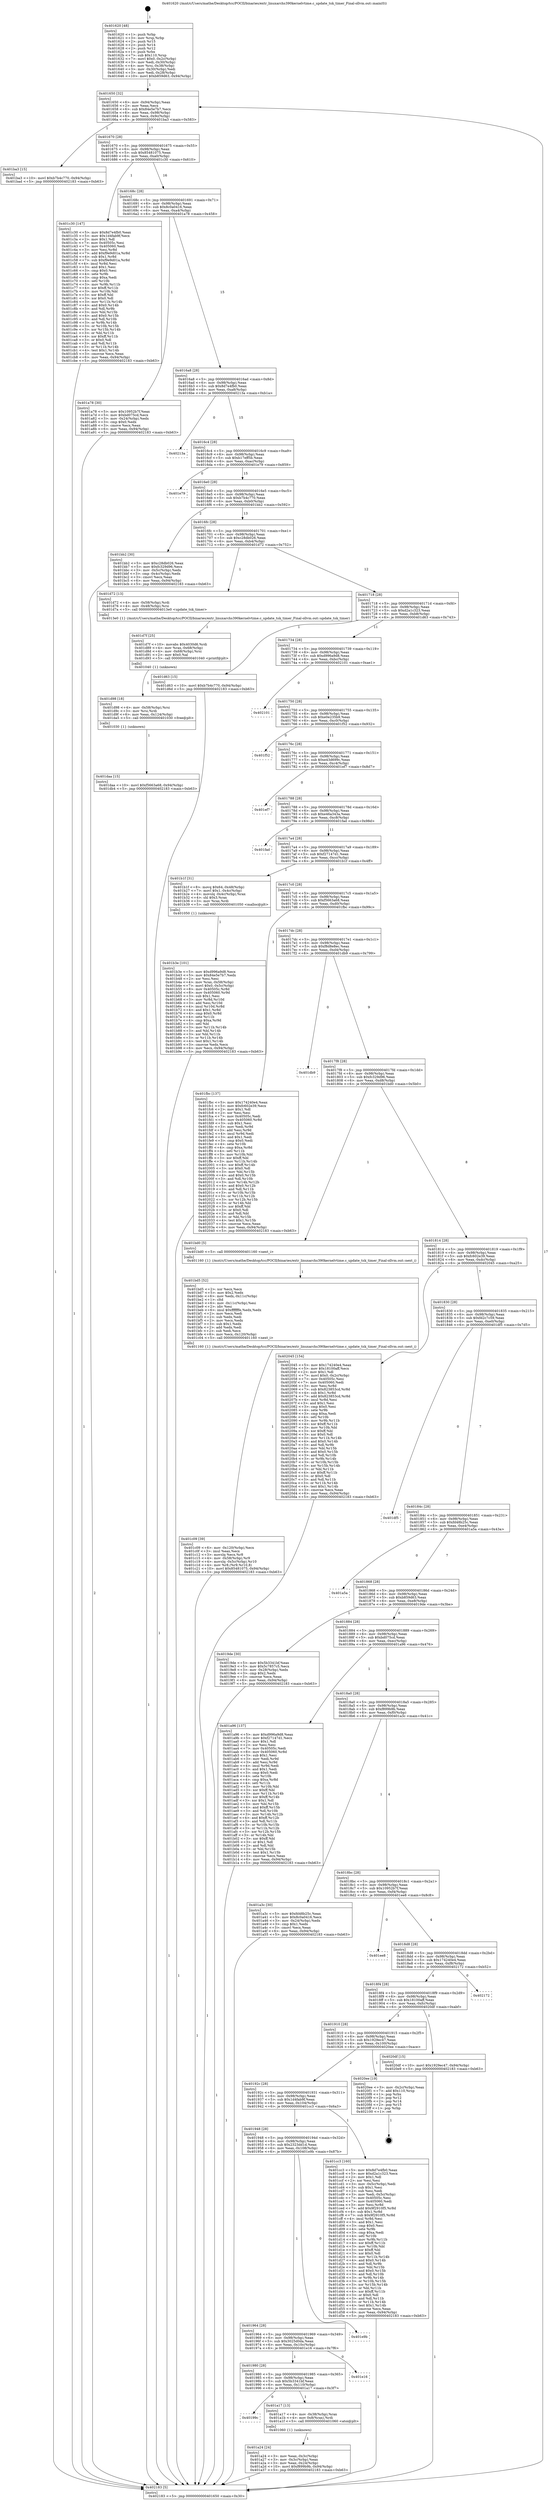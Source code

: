 digraph "0x401620" {
  label = "0x401620 (/mnt/c/Users/mathe/Desktop/tcc/POCII/binaries/extr_linuxarchs390kernelvtime.c_update_tsk_timer_Final-ollvm.out::main(0))"
  labelloc = "t"
  node[shape=record]

  Entry [label="",width=0.3,height=0.3,shape=circle,fillcolor=black,style=filled]
  "0x401650" [label="{
     0x401650 [32]\l
     | [instrs]\l
     &nbsp;&nbsp;0x401650 \<+6\>: mov -0x94(%rbp),%eax\l
     &nbsp;&nbsp;0x401656 \<+2\>: mov %eax,%ecx\l
     &nbsp;&nbsp;0x401658 \<+6\>: sub $0x84e5e7b7,%ecx\l
     &nbsp;&nbsp;0x40165e \<+6\>: mov %eax,-0x98(%rbp)\l
     &nbsp;&nbsp;0x401664 \<+6\>: mov %ecx,-0x9c(%rbp)\l
     &nbsp;&nbsp;0x40166a \<+6\>: je 0000000000401ba3 \<main+0x583\>\l
  }"]
  "0x401ba3" [label="{
     0x401ba3 [15]\l
     | [instrs]\l
     &nbsp;&nbsp;0x401ba3 \<+10\>: movl $0xb7b4c770,-0x94(%rbp)\l
     &nbsp;&nbsp;0x401bad \<+5\>: jmp 0000000000402183 \<main+0xb63\>\l
  }"]
  "0x401670" [label="{
     0x401670 [28]\l
     | [instrs]\l
     &nbsp;&nbsp;0x401670 \<+5\>: jmp 0000000000401675 \<main+0x55\>\l
     &nbsp;&nbsp;0x401675 \<+6\>: mov -0x98(%rbp),%eax\l
     &nbsp;&nbsp;0x40167b \<+5\>: sub $0x85481075,%eax\l
     &nbsp;&nbsp;0x401680 \<+6\>: mov %eax,-0xa0(%rbp)\l
     &nbsp;&nbsp;0x401686 \<+6\>: je 0000000000401c30 \<main+0x610\>\l
  }"]
  Exit [label="",width=0.3,height=0.3,shape=circle,fillcolor=black,style=filled,peripheries=2]
  "0x401c30" [label="{
     0x401c30 [147]\l
     | [instrs]\l
     &nbsp;&nbsp;0x401c30 \<+5\>: mov $0x8d7e4fb0,%eax\l
     &nbsp;&nbsp;0x401c35 \<+5\>: mov $0x1d4fab9f,%ecx\l
     &nbsp;&nbsp;0x401c3a \<+2\>: mov $0x1,%dl\l
     &nbsp;&nbsp;0x401c3c \<+7\>: mov 0x40505c,%esi\l
     &nbsp;&nbsp;0x401c43 \<+7\>: mov 0x405060,%edi\l
     &nbsp;&nbsp;0x401c4a \<+3\>: mov %esi,%r8d\l
     &nbsp;&nbsp;0x401c4d \<+7\>: add $0xf9e9d01a,%r8d\l
     &nbsp;&nbsp;0x401c54 \<+4\>: sub $0x1,%r8d\l
     &nbsp;&nbsp;0x401c58 \<+7\>: sub $0xf9e9d01a,%r8d\l
     &nbsp;&nbsp;0x401c5f \<+4\>: imul %r8d,%esi\l
     &nbsp;&nbsp;0x401c63 \<+3\>: and $0x1,%esi\l
     &nbsp;&nbsp;0x401c66 \<+3\>: cmp $0x0,%esi\l
     &nbsp;&nbsp;0x401c69 \<+4\>: sete %r9b\l
     &nbsp;&nbsp;0x401c6d \<+3\>: cmp $0xa,%edi\l
     &nbsp;&nbsp;0x401c70 \<+4\>: setl %r10b\l
     &nbsp;&nbsp;0x401c74 \<+3\>: mov %r9b,%r11b\l
     &nbsp;&nbsp;0x401c77 \<+4\>: xor $0xff,%r11b\l
     &nbsp;&nbsp;0x401c7b \<+3\>: mov %r10b,%bl\l
     &nbsp;&nbsp;0x401c7e \<+3\>: xor $0xff,%bl\l
     &nbsp;&nbsp;0x401c81 \<+3\>: xor $0x0,%dl\l
     &nbsp;&nbsp;0x401c84 \<+3\>: mov %r11b,%r14b\l
     &nbsp;&nbsp;0x401c87 \<+4\>: and $0x0,%r14b\l
     &nbsp;&nbsp;0x401c8b \<+3\>: and %dl,%r9b\l
     &nbsp;&nbsp;0x401c8e \<+3\>: mov %bl,%r15b\l
     &nbsp;&nbsp;0x401c91 \<+4\>: and $0x0,%r15b\l
     &nbsp;&nbsp;0x401c95 \<+3\>: and %dl,%r10b\l
     &nbsp;&nbsp;0x401c98 \<+3\>: or %r9b,%r14b\l
     &nbsp;&nbsp;0x401c9b \<+3\>: or %r10b,%r15b\l
     &nbsp;&nbsp;0x401c9e \<+3\>: xor %r15b,%r14b\l
     &nbsp;&nbsp;0x401ca1 \<+3\>: or %bl,%r11b\l
     &nbsp;&nbsp;0x401ca4 \<+4\>: xor $0xff,%r11b\l
     &nbsp;&nbsp;0x401ca8 \<+3\>: or $0x0,%dl\l
     &nbsp;&nbsp;0x401cab \<+3\>: and %dl,%r11b\l
     &nbsp;&nbsp;0x401cae \<+3\>: or %r11b,%r14b\l
     &nbsp;&nbsp;0x401cb1 \<+4\>: test $0x1,%r14b\l
     &nbsp;&nbsp;0x401cb5 \<+3\>: cmovne %ecx,%eax\l
     &nbsp;&nbsp;0x401cb8 \<+6\>: mov %eax,-0x94(%rbp)\l
     &nbsp;&nbsp;0x401cbe \<+5\>: jmp 0000000000402183 \<main+0xb63\>\l
  }"]
  "0x40168c" [label="{
     0x40168c [28]\l
     | [instrs]\l
     &nbsp;&nbsp;0x40168c \<+5\>: jmp 0000000000401691 \<main+0x71\>\l
     &nbsp;&nbsp;0x401691 \<+6\>: mov -0x98(%rbp),%eax\l
     &nbsp;&nbsp;0x401697 \<+5\>: sub $0x8c0a0416,%eax\l
     &nbsp;&nbsp;0x40169c \<+6\>: mov %eax,-0xa4(%rbp)\l
     &nbsp;&nbsp;0x4016a2 \<+6\>: je 0000000000401a78 \<main+0x458\>\l
  }"]
  "0x401daa" [label="{
     0x401daa [15]\l
     | [instrs]\l
     &nbsp;&nbsp;0x401daa \<+10\>: movl $0xf5663a68,-0x94(%rbp)\l
     &nbsp;&nbsp;0x401db4 \<+5\>: jmp 0000000000402183 \<main+0xb63\>\l
  }"]
  "0x401a78" [label="{
     0x401a78 [30]\l
     | [instrs]\l
     &nbsp;&nbsp;0x401a78 \<+5\>: mov $0x10952b7f,%eax\l
     &nbsp;&nbsp;0x401a7d \<+5\>: mov $0xbd075cd,%ecx\l
     &nbsp;&nbsp;0x401a82 \<+3\>: mov -0x24(%rbp),%edx\l
     &nbsp;&nbsp;0x401a85 \<+3\>: cmp $0x0,%edx\l
     &nbsp;&nbsp;0x401a88 \<+3\>: cmove %ecx,%eax\l
     &nbsp;&nbsp;0x401a8b \<+6\>: mov %eax,-0x94(%rbp)\l
     &nbsp;&nbsp;0x401a91 \<+5\>: jmp 0000000000402183 \<main+0xb63\>\l
  }"]
  "0x4016a8" [label="{
     0x4016a8 [28]\l
     | [instrs]\l
     &nbsp;&nbsp;0x4016a8 \<+5\>: jmp 00000000004016ad \<main+0x8d\>\l
     &nbsp;&nbsp;0x4016ad \<+6\>: mov -0x98(%rbp),%eax\l
     &nbsp;&nbsp;0x4016b3 \<+5\>: sub $0x8d7e4fb0,%eax\l
     &nbsp;&nbsp;0x4016b8 \<+6\>: mov %eax,-0xa8(%rbp)\l
     &nbsp;&nbsp;0x4016be \<+6\>: je 000000000040213a \<main+0xb1a\>\l
  }"]
  "0x401d98" [label="{
     0x401d98 [18]\l
     | [instrs]\l
     &nbsp;&nbsp;0x401d98 \<+4\>: mov -0x58(%rbp),%rsi\l
     &nbsp;&nbsp;0x401d9c \<+3\>: mov %rsi,%rdi\l
     &nbsp;&nbsp;0x401d9f \<+6\>: mov %eax,-0x124(%rbp)\l
     &nbsp;&nbsp;0x401da5 \<+5\>: call 0000000000401030 \<free@plt\>\l
     | [calls]\l
     &nbsp;&nbsp;0x401030 \{1\} (unknown)\l
  }"]
  "0x40213a" [label="{
     0x40213a\l
  }", style=dashed]
  "0x4016c4" [label="{
     0x4016c4 [28]\l
     | [instrs]\l
     &nbsp;&nbsp;0x4016c4 \<+5\>: jmp 00000000004016c9 \<main+0xa9\>\l
     &nbsp;&nbsp;0x4016c9 \<+6\>: mov -0x98(%rbp),%eax\l
     &nbsp;&nbsp;0x4016cf \<+5\>: sub $0xb17eff5b,%eax\l
     &nbsp;&nbsp;0x4016d4 \<+6\>: mov %eax,-0xac(%rbp)\l
     &nbsp;&nbsp;0x4016da \<+6\>: je 0000000000401e79 \<main+0x859\>\l
  }"]
  "0x401d7f" [label="{
     0x401d7f [25]\l
     | [instrs]\l
     &nbsp;&nbsp;0x401d7f \<+10\>: movabs $0x4030d6,%rdi\l
     &nbsp;&nbsp;0x401d89 \<+4\>: mov %rax,-0x68(%rbp)\l
     &nbsp;&nbsp;0x401d8d \<+4\>: mov -0x68(%rbp),%rsi\l
     &nbsp;&nbsp;0x401d91 \<+2\>: mov $0x0,%al\l
     &nbsp;&nbsp;0x401d93 \<+5\>: call 0000000000401040 \<printf@plt\>\l
     | [calls]\l
     &nbsp;&nbsp;0x401040 \{1\} (unknown)\l
  }"]
  "0x401e79" [label="{
     0x401e79\l
  }", style=dashed]
  "0x4016e0" [label="{
     0x4016e0 [28]\l
     | [instrs]\l
     &nbsp;&nbsp;0x4016e0 \<+5\>: jmp 00000000004016e5 \<main+0xc5\>\l
     &nbsp;&nbsp;0x4016e5 \<+6\>: mov -0x98(%rbp),%eax\l
     &nbsp;&nbsp;0x4016eb \<+5\>: sub $0xb7b4c770,%eax\l
     &nbsp;&nbsp;0x4016f0 \<+6\>: mov %eax,-0xb0(%rbp)\l
     &nbsp;&nbsp;0x4016f6 \<+6\>: je 0000000000401bb2 \<main+0x592\>\l
  }"]
  "0x401c09" [label="{
     0x401c09 [39]\l
     | [instrs]\l
     &nbsp;&nbsp;0x401c09 \<+6\>: mov -0x120(%rbp),%ecx\l
     &nbsp;&nbsp;0x401c0f \<+3\>: imul %eax,%ecx\l
     &nbsp;&nbsp;0x401c12 \<+3\>: movslq %ecx,%r8\l
     &nbsp;&nbsp;0x401c15 \<+4\>: mov -0x58(%rbp),%r9\l
     &nbsp;&nbsp;0x401c19 \<+4\>: movslq -0x5c(%rbp),%r10\l
     &nbsp;&nbsp;0x401c1d \<+4\>: mov %r8,(%r9,%r10,8)\l
     &nbsp;&nbsp;0x401c21 \<+10\>: movl $0x85481075,-0x94(%rbp)\l
     &nbsp;&nbsp;0x401c2b \<+5\>: jmp 0000000000402183 \<main+0xb63\>\l
  }"]
  "0x401bb2" [label="{
     0x401bb2 [30]\l
     | [instrs]\l
     &nbsp;&nbsp;0x401bb2 \<+5\>: mov $0xc28db026,%eax\l
     &nbsp;&nbsp;0x401bb7 \<+5\>: mov $0xfc329d96,%ecx\l
     &nbsp;&nbsp;0x401bbc \<+3\>: mov -0x5c(%rbp),%edx\l
     &nbsp;&nbsp;0x401bbf \<+3\>: cmp -0x4c(%rbp),%edx\l
     &nbsp;&nbsp;0x401bc2 \<+3\>: cmovl %ecx,%eax\l
     &nbsp;&nbsp;0x401bc5 \<+6\>: mov %eax,-0x94(%rbp)\l
     &nbsp;&nbsp;0x401bcb \<+5\>: jmp 0000000000402183 \<main+0xb63\>\l
  }"]
  "0x4016fc" [label="{
     0x4016fc [28]\l
     | [instrs]\l
     &nbsp;&nbsp;0x4016fc \<+5\>: jmp 0000000000401701 \<main+0xe1\>\l
     &nbsp;&nbsp;0x401701 \<+6\>: mov -0x98(%rbp),%eax\l
     &nbsp;&nbsp;0x401707 \<+5\>: sub $0xc28db026,%eax\l
     &nbsp;&nbsp;0x40170c \<+6\>: mov %eax,-0xb4(%rbp)\l
     &nbsp;&nbsp;0x401712 \<+6\>: je 0000000000401d72 \<main+0x752\>\l
  }"]
  "0x401bd5" [label="{
     0x401bd5 [52]\l
     | [instrs]\l
     &nbsp;&nbsp;0x401bd5 \<+2\>: xor %ecx,%ecx\l
     &nbsp;&nbsp;0x401bd7 \<+5\>: mov $0x2,%edx\l
     &nbsp;&nbsp;0x401bdc \<+6\>: mov %edx,-0x11c(%rbp)\l
     &nbsp;&nbsp;0x401be2 \<+1\>: cltd\l
     &nbsp;&nbsp;0x401be3 \<+6\>: mov -0x11c(%rbp),%esi\l
     &nbsp;&nbsp;0x401be9 \<+2\>: idiv %esi\l
     &nbsp;&nbsp;0x401beb \<+6\>: imul $0xfffffffe,%edx,%edx\l
     &nbsp;&nbsp;0x401bf1 \<+2\>: mov %ecx,%edi\l
     &nbsp;&nbsp;0x401bf3 \<+2\>: sub %edx,%edi\l
     &nbsp;&nbsp;0x401bf5 \<+2\>: mov %ecx,%edx\l
     &nbsp;&nbsp;0x401bf7 \<+3\>: sub $0x1,%edx\l
     &nbsp;&nbsp;0x401bfa \<+2\>: add %edx,%edi\l
     &nbsp;&nbsp;0x401bfc \<+2\>: sub %edi,%ecx\l
     &nbsp;&nbsp;0x401bfe \<+6\>: mov %ecx,-0x120(%rbp)\l
     &nbsp;&nbsp;0x401c04 \<+5\>: call 0000000000401160 \<next_i\>\l
     | [calls]\l
     &nbsp;&nbsp;0x401160 \{1\} (/mnt/c/Users/mathe/Desktop/tcc/POCII/binaries/extr_linuxarchs390kernelvtime.c_update_tsk_timer_Final-ollvm.out::next_i)\l
  }"]
  "0x401d72" [label="{
     0x401d72 [13]\l
     | [instrs]\l
     &nbsp;&nbsp;0x401d72 \<+4\>: mov -0x58(%rbp),%rdi\l
     &nbsp;&nbsp;0x401d76 \<+4\>: mov -0x48(%rbp),%rsi\l
     &nbsp;&nbsp;0x401d7a \<+5\>: call 00000000004013e0 \<update_tsk_timer\>\l
     | [calls]\l
     &nbsp;&nbsp;0x4013e0 \{1\} (/mnt/c/Users/mathe/Desktop/tcc/POCII/binaries/extr_linuxarchs390kernelvtime.c_update_tsk_timer_Final-ollvm.out::update_tsk_timer)\l
  }"]
  "0x401718" [label="{
     0x401718 [28]\l
     | [instrs]\l
     &nbsp;&nbsp;0x401718 \<+5\>: jmp 000000000040171d \<main+0xfd\>\l
     &nbsp;&nbsp;0x40171d \<+6\>: mov -0x98(%rbp),%eax\l
     &nbsp;&nbsp;0x401723 \<+5\>: sub $0xd2a1c323,%eax\l
     &nbsp;&nbsp;0x401728 \<+6\>: mov %eax,-0xb8(%rbp)\l
     &nbsp;&nbsp;0x40172e \<+6\>: je 0000000000401d63 \<main+0x743\>\l
  }"]
  "0x401b3e" [label="{
     0x401b3e [101]\l
     | [instrs]\l
     &nbsp;&nbsp;0x401b3e \<+5\>: mov $0xd996a9d8,%ecx\l
     &nbsp;&nbsp;0x401b43 \<+5\>: mov $0x84e5e7b7,%edx\l
     &nbsp;&nbsp;0x401b48 \<+2\>: xor %esi,%esi\l
     &nbsp;&nbsp;0x401b4a \<+4\>: mov %rax,-0x58(%rbp)\l
     &nbsp;&nbsp;0x401b4e \<+7\>: movl $0x0,-0x5c(%rbp)\l
     &nbsp;&nbsp;0x401b55 \<+8\>: mov 0x40505c,%r8d\l
     &nbsp;&nbsp;0x401b5d \<+8\>: mov 0x405060,%r9d\l
     &nbsp;&nbsp;0x401b65 \<+3\>: sub $0x1,%esi\l
     &nbsp;&nbsp;0x401b68 \<+3\>: mov %r8d,%r10d\l
     &nbsp;&nbsp;0x401b6b \<+3\>: add %esi,%r10d\l
     &nbsp;&nbsp;0x401b6e \<+4\>: imul %r10d,%r8d\l
     &nbsp;&nbsp;0x401b72 \<+4\>: and $0x1,%r8d\l
     &nbsp;&nbsp;0x401b76 \<+4\>: cmp $0x0,%r8d\l
     &nbsp;&nbsp;0x401b7a \<+4\>: sete %r11b\l
     &nbsp;&nbsp;0x401b7e \<+4\>: cmp $0xa,%r9d\l
     &nbsp;&nbsp;0x401b82 \<+3\>: setl %bl\l
     &nbsp;&nbsp;0x401b85 \<+3\>: mov %r11b,%r14b\l
     &nbsp;&nbsp;0x401b88 \<+3\>: and %bl,%r14b\l
     &nbsp;&nbsp;0x401b8b \<+3\>: xor %bl,%r11b\l
     &nbsp;&nbsp;0x401b8e \<+3\>: or %r11b,%r14b\l
     &nbsp;&nbsp;0x401b91 \<+4\>: test $0x1,%r14b\l
     &nbsp;&nbsp;0x401b95 \<+3\>: cmovne %edx,%ecx\l
     &nbsp;&nbsp;0x401b98 \<+6\>: mov %ecx,-0x94(%rbp)\l
     &nbsp;&nbsp;0x401b9e \<+5\>: jmp 0000000000402183 \<main+0xb63\>\l
  }"]
  "0x401d63" [label="{
     0x401d63 [15]\l
     | [instrs]\l
     &nbsp;&nbsp;0x401d63 \<+10\>: movl $0xb7b4c770,-0x94(%rbp)\l
     &nbsp;&nbsp;0x401d6d \<+5\>: jmp 0000000000402183 \<main+0xb63\>\l
  }"]
  "0x401734" [label="{
     0x401734 [28]\l
     | [instrs]\l
     &nbsp;&nbsp;0x401734 \<+5\>: jmp 0000000000401739 \<main+0x119\>\l
     &nbsp;&nbsp;0x401739 \<+6\>: mov -0x98(%rbp),%eax\l
     &nbsp;&nbsp;0x40173f \<+5\>: sub $0xd996a9d8,%eax\l
     &nbsp;&nbsp;0x401744 \<+6\>: mov %eax,-0xbc(%rbp)\l
     &nbsp;&nbsp;0x40174a \<+6\>: je 0000000000402101 \<main+0xae1\>\l
  }"]
  "0x401a24" [label="{
     0x401a24 [24]\l
     | [instrs]\l
     &nbsp;&nbsp;0x401a24 \<+3\>: mov %eax,-0x3c(%rbp)\l
     &nbsp;&nbsp;0x401a27 \<+3\>: mov -0x3c(%rbp),%eax\l
     &nbsp;&nbsp;0x401a2a \<+3\>: mov %eax,-0x24(%rbp)\l
     &nbsp;&nbsp;0x401a2d \<+10\>: movl $0xf899b9b,-0x94(%rbp)\l
     &nbsp;&nbsp;0x401a37 \<+5\>: jmp 0000000000402183 \<main+0xb63\>\l
  }"]
  "0x402101" [label="{
     0x402101\l
  }", style=dashed]
  "0x401750" [label="{
     0x401750 [28]\l
     | [instrs]\l
     &nbsp;&nbsp;0x401750 \<+5\>: jmp 0000000000401755 \<main+0x135\>\l
     &nbsp;&nbsp;0x401755 \<+6\>: mov -0x98(%rbp),%eax\l
     &nbsp;&nbsp;0x40175b \<+5\>: sub $0xe0e235b9,%eax\l
     &nbsp;&nbsp;0x401760 \<+6\>: mov %eax,-0xc0(%rbp)\l
     &nbsp;&nbsp;0x401766 \<+6\>: je 0000000000401f52 \<main+0x932\>\l
  }"]
  "0x40199c" [label="{
     0x40199c\l
  }", style=dashed]
  "0x401f52" [label="{
     0x401f52\l
  }", style=dashed]
  "0x40176c" [label="{
     0x40176c [28]\l
     | [instrs]\l
     &nbsp;&nbsp;0x40176c \<+5\>: jmp 0000000000401771 \<main+0x151\>\l
     &nbsp;&nbsp;0x401771 \<+6\>: mov -0x98(%rbp),%eax\l
     &nbsp;&nbsp;0x401777 \<+5\>: sub $0xe43d699c,%eax\l
     &nbsp;&nbsp;0x40177c \<+6\>: mov %eax,-0xc4(%rbp)\l
     &nbsp;&nbsp;0x401782 \<+6\>: je 0000000000401ef7 \<main+0x8d7\>\l
  }"]
  "0x401a17" [label="{
     0x401a17 [13]\l
     | [instrs]\l
     &nbsp;&nbsp;0x401a17 \<+4\>: mov -0x38(%rbp),%rax\l
     &nbsp;&nbsp;0x401a1b \<+4\>: mov 0x8(%rax),%rdi\l
     &nbsp;&nbsp;0x401a1f \<+5\>: call 0000000000401060 \<atoi@plt\>\l
     | [calls]\l
     &nbsp;&nbsp;0x401060 \{1\} (unknown)\l
  }"]
  "0x401ef7" [label="{
     0x401ef7\l
  }", style=dashed]
  "0x401788" [label="{
     0x401788 [28]\l
     | [instrs]\l
     &nbsp;&nbsp;0x401788 \<+5\>: jmp 000000000040178d \<main+0x16d\>\l
     &nbsp;&nbsp;0x40178d \<+6\>: mov -0x98(%rbp),%eax\l
     &nbsp;&nbsp;0x401793 \<+5\>: sub $0xe46a343a,%eax\l
     &nbsp;&nbsp;0x401798 \<+6\>: mov %eax,-0xc8(%rbp)\l
     &nbsp;&nbsp;0x40179e \<+6\>: je 0000000000401fad \<main+0x98d\>\l
  }"]
  "0x401980" [label="{
     0x401980 [28]\l
     | [instrs]\l
     &nbsp;&nbsp;0x401980 \<+5\>: jmp 0000000000401985 \<main+0x365\>\l
     &nbsp;&nbsp;0x401985 \<+6\>: mov -0x98(%rbp),%eax\l
     &nbsp;&nbsp;0x40198b \<+5\>: sub $0x5b3341bf,%eax\l
     &nbsp;&nbsp;0x401990 \<+6\>: mov %eax,-0x110(%rbp)\l
     &nbsp;&nbsp;0x401996 \<+6\>: je 0000000000401a17 \<main+0x3f7\>\l
  }"]
  "0x401fad" [label="{
     0x401fad\l
  }", style=dashed]
  "0x4017a4" [label="{
     0x4017a4 [28]\l
     | [instrs]\l
     &nbsp;&nbsp;0x4017a4 \<+5\>: jmp 00000000004017a9 \<main+0x189\>\l
     &nbsp;&nbsp;0x4017a9 \<+6\>: mov -0x98(%rbp),%eax\l
     &nbsp;&nbsp;0x4017af \<+5\>: sub $0xf27147d1,%eax\l
     &nbsp;&nbsp;0x4017b4 \<+6\>: mov %eax,-0xcc(%rbp)\l
     &nbsp;&nbsp;0x4017ba \<+6\>: je 0000000000401b1f \<main+0x4ff\>\l
  }"]
  "0x401e16" [label="{
     0x401e16\l
  }", style=dashed]
  "0x401b1f" [label="{
     0x401b1f [31]\l
     | [instrs]\l
     &nbsp;&nbsp;0x401b1f \<+8\>: movq $0x64,-0x48(%rbp)\l
     &nbsp;&nbsp;0x401b27 \<+7\>: movl $0x1,-0x4c(%rbp)\l
     &nbsp;&nbsp;0x401b2e \<+4\>: movslq -0x4c(%rbp),%rax\l
     &nbsp;&nbsp;0x401b32 \<+4\>: shl $0x3,%rax\l
     &nbsp;&nbsp;0x401b36 \<+3\>: mov %rax,%rdi\l
     &nbsp;&nbsp;0x401b39 \<+5\>: call 0000000000401050 \<malloc@plt\>\l
     | [calls]\l
     &nbsp;&nbsp;0x401050 \{1\} (unknown)\l
  }"]
  "0x4017c0" [label="{
     0x4017c0 [28]\l
     | [instrs]\l
     &nbsp;&nbsp;0x4017c0 \<+5\>: jmp 00000000004017c5 \<main+0x1a5\>\l
     &nbsp;&nbsp;0x4017c5 \<+6\>: mov -0x98(%rbp),%eax\l
     &nbsp;&nbsp;0x4017cb \<+5\>: sub $0xf5663a68,%eax\l
     &nbsp;&nbsp;0x4017d0 \<+6\>: mov %eax,-0xd0(%rbp)\l
     &nbsp;&nbsp;0x4017d6 \<+6\>: je 0000000000401fbc \<main+0x99c\>\l
  }"]
  "0x401964" [label="{
     0x401964 [28]\l
     | [instrs]\l
     &nbsp;&nbsp;0x401964 \<+5\>: jmp 0000000000401969 \<main+0x349\>\l
     &nbsp;&nbsp;0x401969 \<+6\>: mov -0x98(%rbp),%eax\l
     &nbsp;&nbsp;0x40196f \<+5\>: sub $0x3025d0da,%eax\l
     &nbsp;&nbsp;0x401974 \<+6\>: mov %eax,-0x10c(%rbp)\l
     &nbsp;&nbsp;0x40197a \<+6\>: je 0000000000401e16 \<main+0x7f6\>\l
  }"]
  "0x401fbc" [label="{
     0x401fbc [137]\l
     | [instrs]\l
     &nbsp;&nbsp;0x401fbc \<+5\>: mov $0x174240e4,%eax\l
     &nbsp;&nbsp;0x401fc1 \<+5\>: mov $0xfc602e39,%ecx\l
     &nbsp;&nbsp;0x401fc6 \<+2\>: mov $0x1,%dl\l
     &nbsp;&nbsp;0x401fc8 \<+2\>: xor %esi,%esi\l
     &nbsp;&nbsp;0x401fca \<+7\>: mov 0x40505c,%edi\l
     &nbsp;&nbsp;0x401fd1 \<+8\>: mov 0x405060,%r8d\l
     &nbsp;&nbsp;0x401fd9 \<+3\>: sub $0x1,%esi\l
     &nbsp;&nbsp;0x401fdc \<+3\>: mov %edi,%r9d\l
     &nbsp;&nbsp;0x401fdf \<+3\>: add %esi,%r9d\l
     &nbsp;&nbsp;0x401fe2 \<+4\>: imul %r9d,%edi\l
     &nbsp;&nbsp;0x401fe6 \<+3\>: and $0x1,%edi\l
     &nbsp;&nbsp;0x401fe9 \<+3\>: cmp $0x0,%edi\l
     &nbsp;&nbsp;0x401fec \<+4\>: sete %r10b\l
     &nbsp;&nbsp;0x401ff0 \<+4\>: cmp $0xa,%r8d\l
     &nbsp;&nbsp;0x401ff4 \<+4\>: setl %r11b\l
     &nbsp;&nbsp;0x401ff8 \<+3\>: mov %r10b,%bl\l
     &nbsp;&nbsp;0x401ffb \<+3\>: xor $0xff,%bl\l
     &nbsp;&nbsp;0x401ffe \<+3\>: mov %r11b,%r14b\l
     &nbsp;&nbsp;0x402001 \<+4\>: xor $0xff,%r14b\l
     &nbsp;&nbsp;0x402005 \<+3\>: xor $0x0,%dl\l
     &nbsp;&nbsp;0x402008 \<+3\>: mov %bl,%r15b\l
     &nbsp;&nbsp;0x40200b \<+4\>: and $0x0,%r15b\l
     &nbsp;&nbsp;0x40200f \<+3\>: and %dl,%r10b\l
     &nbsp;&nbsp;0x402012 \<+3\>: mov %r14b,%r12b\l
     &nbsp;&nbsp;0x402015 \<+4\>: and $0x0,%r12b\l
     &nbsp;&nbsp;0x402019 \<+3\>: and %dl,%r11b\l
     &nbsp;&nbsp;0x40201c \<+3\>: or %r10b,%r15b\l
     &nbsp;&nbsp;0x40201f \<+3\>: or %r11b,%r12b\l
     &nbsp;&nbsp;0x402022 \<+3\>: xor %r12b,%r15b\l
     &nbsp;&nbsp;0x402025 \<+3\>: or %r14b,%bl\l
     &nbsp;&nbsp;0x402028 \<+3\>: xor $0xff,%bl\l
     &nbsp;&nbsp;0x40202b \<+3\>: or $0x0,%dl\l
     &nbsp;&nbsp;0x40202e \<+2\>: and %dl,%bl\l
     &nbsp;&nbsp;0x402030 \<+3\>: or %bl,%r15b\l
     &nbsp;&nbsp;0x402033 \<+4\>: test $0x1,%r15b\l
     &nbsp;&nbsp;0x402037 \<+3\>: cmovne %ecx,%eax\l
     &nbsp;&nbsp;0x40203a \<+6\>: mov %eax,-0x94(%rbp)\l
     &nbsp;&nbsp;0x402040 \<+5\>: jmp 0000000000402183 \<main+0xb63\>\l
  }"]
  "0x4017dc" [label="{
     0x4017dc [28]\l
     | [instrs]\l
     &nbsp;&nbsp;0x4017dc \<+5\>: jmp 00000000004017e1 \<main+0x1c1\>\l
     &nbsp;&nbsp;0x4017e1 \<+6\>: mov -0x98(%rbp),%eax\l
     &nbsp;&nbsp;0x4017e7 \<+5\>: sub $0xf8d8e8ec,%eax\l
     &nbsp;&nbsp;0x4017ec \<+6\>: mov %eax,-0xd4(%rbp)\l
     &nbsp;&nbsp;0x4017f2 \<+6\>: je 0000000000401db9 \<main+0x799\>\l
  }"]
  "0x401e9b" [label="{
     0x401e9b\l
  }", style=dashed]
  "0x401db9" [label="{
     0x401db9\l
  }", style=dashed]
  "0x4017f8" [label="{
     0x4017f8 [28]\l
     | [instrs]\l
     &nbsp;&nbsp;0x4017f8 \<+5\>: jmp 00000000004017fd \<main+0x1dd\>\l
     &nbsp;&nbsp;0x4017fd \<+6\>: mov -0x98(%rbp),%eax\l
     &nbsp;&nbsp;0x401803 \<+5\>: sub $0xfc329d96,%eax\l
     &nbsp;&nbsp;0x401808 \<+6\>: mov %eax,-0xd8(%rbp)\l
     &nbsp;&nbsp;0x40180e \<+6\>: je 0000000000401bd0 \<main+0x5b0\>\l
  }"]
  "0x401948" [label="{
     0x401948 [28]\l
     | [instrs]\l
     &nbsp;&nbsp;0x401948 \<+5\>: jmp 000000000040194d \<main+0x32d\>\l
     &nbsp;&nbsp;0x40194d \<+6\>: mov -0x98(%rbp),%eax\l
     &nbsp;&nbsp;0x401953 \<+5\>: sub $0x2323dd1d,%eax\l
     &nbsp;&nbsp;0x401958 \<+6\>: mov %eax,-0x108(%rbp)\l
     &nbsp;&nbsp;0x40195e \<+6\>: je 0000000000401e9b \<main+0x87b\>\l
  }"]
  "0x401bd0" [label="{
     0x401bd0 [5]\l
     | [instrs]\l
     &nbsp;&nbsp;0x401bd0 \<+5\>: call 0000000000401160 \<next_i\>\l
     | [calls]\l
     &nbsp;&nbsp;0x401160 \{1\} (/mnt/c/Users/mathe/Desktop/tcc/POCII/binaries/extr_linuxarchs390kernelvtime.c_update_tsk_timer_Final-ollvm.out::next_i)\l
  }"]
  "0x401814" [label="{
     0x401814 [28]\l
     | [instrs]\l
     &nbsp;&nbsp;0x401814 \<+5\>: jmp 0000000000401819 \<main+0x1f9\>\l
     &nbsp;&nbsp;0x401819 \<+6\>: mov -0x98(%rbp),%eax\l
     &nbsp;&nbsp;0x40181f \<+5\>: sub $0xfc602e39,%eax\l
     &nbsp;&nbsp;0x401824 \<+6\>: mov %eax,-0xdc(%rbp)\l
     &nbsp;&nbsp;0x40182a \<+6\>: je 0000000000402045 \<main+0xa25\>\l
  }"]
  "0x401cc3" [label="{
     0x401cc3 [160]\l
     | [instrs]\l
     &nbsp;&nbsp;0x401cc3 \<+5\>: mov $0x8d7e4fb0,%eax\l
     &nbsp;&nbsp;0x401cc8 \<+5\>: mov $0xd2a1c323,%ecx\l
     &nbsp;&nbsp;0x401ccd \<+2\>: mov $0x1,%dl\l
     &nbsp;&nbsp;0x401ccf \<+2\>: xor %esi,%esi\l
     &nbsp;&nbsp;0x401cd1 \<+3\>: mov -0x5c(%rbp),%edi\l
     &nbsp;&nbsp;0x401cd4 \<+3\>: sub $0x1,%esi\l
     &nbsp;&nbsp;0x401cd7 \<+2\>: sub %esi,%edi\l
     &nbsp;&nbsp;0x401cd9 \<+3\>: mov %edi,-0x5c(%rbp)\l
     &nbsp;&nbsp;0x401cdc \<+7\>: mov 0x40505c,%esi\l
     &nbsp;&nbsp;0x401ce3 \<+7\>: mov 0x405060,%edi\l
     &nbsp;&nbsp;0x401cea \<+3\>: mov %esi,%r8d\l
     &nbsp;&nbsp;0x401ced \<+7\>: add $0x9f2910f5,%r8d\l
     &nbsp;&nbsp;0x401cf4 \<+4\>: sub $0x1,%r8d\l
     &nbsp;&nbsp;0x401cf8 \<+7\>: sub $0x9f2910f5,%r8d\l
     &nbsp;&nbsp;0x401cff \<+4\>: imul %r8d,%esi\l
     &nbsp;&nbsp;0x401d03 \<+3\>: and $0x1,%esi\l
     &nbsp;&nbsp;0x401d06 \<+3\>: cmp $0x0,%esi\l
     &nbsp;&nbsp;0x401d09 \<+4\>: sete %r9b\l
     &nbsp;&nbsp;0x401d0d \<+3\>: cmp $0xa,%edi\l
     &nbsp;&nbsp;0x401d10 \<+4\>: setl %r10b\l
     &nbsp;&nbsp;0x401d14 \<+3\>: mov %r9b,%r11b\l
     &nbsp;&nbsp;0x401d17 \<+4\>: xor $0xff,%r11b\l
     &nbsp;&nbsp;0x401d1b \<+3\>: mov %r10b,%bl\l
     &nbsp;&nbsp;0x401d1e \<+3\>: xor $0xff,%bl\l
     &nbsp;&nbsp;0x401d21 \<+3\>: xor $0x0,%dl\l
     &nbsp;&nbsp;0x401d24 \<+3\>: mov %r11b,%r14b\l
     &nbsp;&nbsp;0x401d27 \<+4\>: and $0x0,%r14b\l
     &nbsp;&nbsp;0x401d2b \<+3\>: and %dl,%r9b\l
     &nbsp;&nbsp;0x401d2e \<+3\>: mov %bl,%r15b\l
     &nbsp;&nbsp;0x401d31 \<+4\>: and $0x0,%r15b\l
     &nbsp;&nbsp;0x401d35 \<+3\>: and %dl,%r10b\l
     &nbsp;&nbsp;0x401d38 \<+3\>: or %r9b,%r14b\l
     &nbsp;&nbsp;0x401d3b \<+3\>: or %r10b,%r15b\l
     &nbsp;&nbsp;0x401d3e \<+3\>: xor %r15b,%r14b\l
     &nbsp;&nbsp;0x401d41 \<+3\>: or %bl,%r11b\l
     &nbsp;&nbsp;0x401d44 \<+4\>: xor $0xff,%r11b\l
     &nbsp;&nbsp;0x401d48 \<+3\>: or $0x0,%dl\l
     &nbsp;&nbsp;0x401d4b \<+3\>: and %dl,%r11b\l
     &nbsp;&nbsp;0x401d4e \<+3\>: or %r11b,%r14b\l
     &nbsp;&nbsp;0x401d51 \<+4\>: test $0x1,%r14b\l
     &nbsp;&nbsp;0x401d55 \<+3\>: cmovne %ecx,%eax\l
     &nbsp;&nbsp;0x401d58 \<+6\>: mov %eax,-0x94(%rbp)\l
     &nbsp;&nbsp;0x401d5e \<+5\>: jmp 0000000000402183 \<main+0xb63\>\l
  }"]
  "0x402045" [label="{
     0x402045 [154]\l
     | [instrs]\l
     &nbsp;&nbsp;0x402045 \<+5\>: mov $0x174240e4,%eax\l
     &nbsp;&nbsp;0x40204a \<+5\>: mov $0x18100aff,%ecx\l
     &nbsp;&nbsp;0x40204f \<+2\>: mov $0x1,%dl\l
     &nbsp;&nbsp;0x402051 \<+7\>: movl $0x0,-0x2c(%rbp)\l
     &nbsp;&nbsp;0x402058 \<+7\>: mov 0x40505c,%esi\l
     &nbsp;&nbsp;0x40205f \<+7\>: mov 0x405060,%edi\l
     &nbsp;&nbsp;0x402066 \<+3\>: mov %esi,%r8d\l
     &nbsp;&nbsp;0x402069 \<+7\>: sub $0x823853cd,%r8d\l
     &nbsp;&nbsp;0x402070 \<+4\>: sub $0x1,%r8d\l
     &nbsp;&nbsp;0x402074 \<+7\>: add $0x823853cd,%r8d\l
     &nbsp;&nbsp;0x40207b \<+4\>: imul %r8d,%esi\l
     &nbsp;&nbsp;0x40207f \<+3\>: and $0x1,%esi\l
     &nbsp;&nbsp;0x402082 \<+3\>: cmp $0x0,%esi\l
     &nbsp;&nbsp;0x402085 \<+4\>: sete %r9b\l
     &nbsp;&nbsp;0x402089 \<+3\>: cmp $0xa,%edi\l
     &nbsp;&nbsp;0x40208c \<+4\>: setl %r10b\l
     &nbsp;&nbsp;0x402090 \<+3\>: mov %r9b,%r11b\l
     &nbsp;&nbsp;0x402093 \<+4\>: xor $0xff,%r11b\l
     &nbsp;&nbsp;0x402097 \<+3\>: mov %r10b,%bl\l
     &nbsp;&nbsp;0x40209a \<+3\>: xor $0xff,%bl\l
     &nbsp;&nbsp;0x40209d \<+3\>: xor $0x0,%dl\l
     &nbsp;&nbsp;0x4020a0 \<+3\>: mov %r11b,%r14b\l
     &nbsp;&nbsp;0x4020a3 \<+4\>: and $0x0,%r14b\l
     &nbsp;&nbsp;0x4020a7 \<+3\>: and %dl,%r9b\l
     &nbsp;&nbsp;0x4020aa \<+3\>: mov %bl,%r15b\l
     &nbsp;&nbsp;0x4020ad \<+4\>: and $0x0,%r15b\l
     &nbsp;&nbsp;0x4020b1 \<+3\>: and %dl,%r10b\l
     &nbsp;&nbsp;0x4020b4 \<+3\>: or %r9b,%r14b\l
     &nbsp;&nbsp;0x4020b7 \<+3\>: or %r10b,%r15b\l
     &nbsp;&nbsp;0x4020ba \<+3\>: xor %r15b,%r14b\l
     &nbsp;&nbsp;0x4020bd \<+3\>: or %bl,%r11b\l
     &nbsp;&nbsp;0x4020c0 \<+4\>: xor $0xff,%r11b\l
     &nbsp;&nbsp;0x4020c4 \<+3\>: or $0x0,%dl\l
     &nbsp;&nbsp;0x4020c7 \<+3\>: and %dl,%r11b\l
     &nbsp;&nbsp;0x4020ca \<+3\>: or %r11b,%r14b\l
     &nbsp;&nbsp;0x4020cd \<+4\>: test $0x1,%r14b\l
     &nbsp;&nbsp;0x4020d1 \<+3\>: cmovne %ecx,%eax\l
     &nbsp;&nbsp;0x4020d4 \<+6\>: mov %eax,-0x94(%rbp)\l
     &nbsp;&nbsp;0x4020da \<+5\>: jmp 0000000000402183 \<main+0xb63\>\l
  }"]
  "0x401830" [label="{
     0x401830 [28]\l
     | [instrs]\l
     &nbsp;&nbsp;0x401830 \<+5\>: jmp 0000000000401835 \<main+0x215\>\l
     &nbsp;&nbsp;0x401835 \<+6\>: mov -0x98(%rbp),%eax\l
     &nbsp;&nbsp;0x40183b \<+5\>: sub $0xfd2c7c59,%eax\l
     &nbsp;&nbsp;0x401840 \<+6\>: mov %eax,-0xe0(%rbp)\l
     &nbsp;&nbsp;0x401846 \<+6\>: je 0000000000401df5 \<main+0x7d5\>\l
  }"]
  "0x40192c" [label="{
     0x40192c [28]\l
     | [instrs]\l
     &nbsp;&nbsp;0x40192c \<+5\>: jmp 0000000000401931 \<main+0x311\>\l
     &nbsp;&nbsp;0x401931 \<+6\>: mov -0x98(%rbp),%eax\l
     &nbsp;&nbsp;0x401937 \<+5\>: sub $0x1d4fab9f,%eax\l
     &nbsp;&nbsp;0x40193c \<+6\>: mov %eax,-0x104(%rbp)\l
     &nbsp;&nbsp;0x401942 \<+6\>: je 0000000000401cc3 \<main+0x6a3\>\l
  }"]
  "0x401df5" [label="{
     0x401df5\l
  }", style=dashed]
  "0x40184c" [label="{
     0x40184c [28]\l
     | [instrs]\l
     &nbsp;&nbsp;0x40184c \<+5\>: jmp 0000000000401851 \<main+0x231\>\l
     &nbsp;&nbsp;0x401851 \<+6\>: mov -0x98(%rbp),%eax\l
     &nbsp;&nbsp;0x401857 \<+5\>: sub $0xfd48b25c,%eax\l
     &nbsp;&nbsp;0x40185c \<+6\>: mov %eax,-0xe4(%rbp)\l
     &nbsp;&nbsp;0x401862 \<+6\>: je 0000000000401a5a \<main+0x43a\>\l
  }"]
  "0x4020ee" [label="{
     0x4020ee [19]\l
     | [instrs]\l
     &nbsp;&nbsp;0x4020ee \<+3\>: mov -0x2c(%rbp),%eax\l
     &nbsp;&nbsp;0x4020f1 \<+7\>: add $0x110,%rsp\l
     &nbsp;&nbsp;0x4020f8 \<+1\>: pop %rbx\l
     &nbsp;&nbsp;0x4020f9 \<+2\>: pop %r12\l
     &nbsp;&nbsp;0x4020fb \<+2\>: pop %r14\l
     &nbsp;&nbsp;0x4020fd \<+2\>: pop %r15\l
     &nbsp;&nbsp;0x4020ff \<+1\>: pop %rbp\l
     &nbsp;&nbsp;0x402100 \<+1\>: ret\l
  }"]
  "0x401a5a" [label="{
     0x401a5a\l
  }", style=dashed]
  "0x401868" [label="{
     0x401868 [28]\l
     | [instrs]\l
     &nbsp;&nbsp;0x401868 \<+5\>: jmp 000000000040186d \<main+0x24d\>\l
     &nbsp;&nbsp;0x40186d \<+6\>: mov -0x98(%rbp),%eax\l
     &nbsp;&nbsp;0x401873 \<+5\>: sub $0xb859d63,%eax\l
     &nbsp;&nbsp;0x401878 \<+6\>: mov %eax,-0xe8(%rbp)\l
     &nbsp;&nbsp;0x40187e \<+6\>: je 00000000004019de \<main+0x3be\>\l
  }"]
  "0x401910" [label="{
     0x401910 [28]\l
     | [instrs]\l
     &nbsp;&nbsp;0x401910 \<+5\>: jmp 0000000000401915 \<main+0x2f5\>\l
     &nbsp;&nbsp;0x401915 \<+6\>: mov -0x98(%rbp),%eax\l
     &nbsp;&nbsp;0x40191b \<+5\>: sub $0x1929ec47,%eax\l
     &nbsp;&nbsp;0x401920 \<+6\>: mov %eax,-0x100(%rbp)\l
     &nbsp;&nbsp;0x401926 \<+6\>: je 00000000004020ee \<main+0xace\>\l
  }"]
  "0x4019de" [label="{
     0x4019de [30]\l
     | [instrs]\l
     &nbsp;&nbsp;0x4019de \<+5\>: mov $0x5b3341bf,%eax\l
     &nbsp;&nbsp;0x4019e3 \<+5\>: mov $0x5c7857c5,%ecx\l
     &nbsp;&nbsp;0x4019e8 \<+3\>: mov -0x28(%rbp),%edx\l
     &nbsp;&nbsp;0x4019eb \<+3\>: cmp $0x2,%edx\l
     &nbsp;&nbsp;0x4019ee \<+3\>: cmovne %ecx,%eax\l
     &nbsp;&nbsp;0x4019f1 \<+6\>: mov %eax,-0x94(%rbp)\l
     &nbsp;&nbsp;0x4019f7 \<+5\>: jmp 0000000000402183 \<main+0xb63\>\l
  }"]
  "0x401884" [label="{
     0x401884 [28]\l
     | [instrs]\l
     &nbsp;&nbsp;0x401884 \<+5\>: jmp 0000000000401889 \<main+0x269\>\l
     &nbsp;&nbsp;0x401889 \<+6\>: mov -0x98(%rbp),%eax\l
     &nbsp;&nbsp;0x40188f \<+5\>: sub $0xbd075cd,%eax\l
     &nbsp;&nbsp;0x401894 \<+6\>: mov %eax,-0xec(%rbp)\l
     &nbsp;&nbsp;0x40189a \<+6\>: je 0000000000401a96 \<main+0x476\>\l
  }"]
  "0x402183" [label="{
     0x402183 [5]\l
     | [instrs]\l
     &nbsp;&nbsp;0x402183 \<+5\>: jmp 0000000000401650 \<main+0x30\>\l
  }"]
  "0x401620" [label="{
     0x401620 [48]\l
     | [instrs]\l
     &nbsp;&nbsp;0x401620 \<+1\>: push %rbp\l
     &nbsp;&nbsp;0x401621 \<+3\>: mov %rsp,%rbp\l
     &nbsp;&nbsp;0x401624 \<+2\>: push %r15\l
     &nbsp;&nbsp;0x401626 \<+2\>: push %r14\l
     &nbsp;&nbsp;0x401628 \<+2\>: push %r12\l
     &nbsp;&nbsp;0x40162a \<+1\>: push %rbx\l
     &nbsp;&nbsp;0x40162b \<+7\>: sub $0x110,%rsp\l
     &nbsp;&nbsp;0x401632 \<+7\>: movl $0x0,-0x2c(%rbp)\l
     &nbsp;&nbsp;0x401639 \<+3\>: mov %edi,-0x30(%rbp)\l
     &nbsp;&nbsp;0x40163c \<+4\>: mov %rsi,-0x38(%rbp)\l
     &nbsp;&nbsp;0x401640 \<+3\>: mov -0x30(%rbp),%edi\l
     &nbsp;&nbsp;0x401643 \<+3\>: mov %edi,-0x28(%rbp)\l
     &nbsp;&nbsp;0x401646 \<+10\>: movl $0xb859d63,-0x94(%rbp)\l
  }"]
  "0x4020df" [label="{
     0x4020df [15]\l
     | [instrs]\l
     &nbsp;&nbsp;0x4020df \<+10\>: movl $0x1929ec47,-0x94(%rbp)\l
     &nbsp;&nbsp;0x4020e9 \<+5\>: jmp 0000000000402183 \<main+0xb63\>\l
  }"]
  "0x401a96" [label="{
     0x401a96 [137]\l
     | [instrs]\l
     &nbsp;&nbsp;0x401a96 \<+5\>: mov $0xd996a9d8,%eax\l
     &nbsp;&nbsp;0x401a9b \<+5\>: mov $0xf27147d1,%ecx\l
     &nbsp;&nbsp;0x401aa0 \<+2\>: mov $0x1,%dl\l
     &nbsp;&nbsp;0x401aa2 \<+2\>: xor %esi,%esi\l
     &nbsp;&nbsp;0x401aa4 \<+7\>: mov 0x40505c,%edi\l
     &nbsp;&nbsp;0x401aab \<+8\>: mov 0x405060,%r8d\l
     &nbsp;&nbsp;0x401ab3 \<+3\>: sub $0x1,%esi\l
     &nbsp;&nbsp;0x401ab6 \<+3\>: mov %edi,%r9d\l
     &nbsp;&nbsp;0x401ab9 \<+3\>: add %esi,%r9d\l
     &nbsp;&nbsp;0x401abc \<+4\>: imul %r9d,%edi\l
     &nbsp;&nbsp;0x401ac0 \<+3\>: and $0x1,%edi\l
     &nbsp;&nbsp;0x401ac3 \<+3\>: cmp $0x0,%edi\l
     &nbsp;&nbsp;0x401ac6 \<+4\>: sete %r10b\l
     &nbsp;&nbsp;0x401aca \<+4\>: cmp $0xa,%r8d\l
     &nbsp;&nbsp;0x401ace \<+4\>: setl %r11b\l
     &nbsp;&nbsp;0x401ad2 \<+3\>: mov %r10b,%bl\l
     &nbsp;&nbsp;0x401ad5 \<+3\>: xor $0xff,%bl\l
     &nbsp;&nbsp;0x401ad8 \<+3\>: mov %r11b,%r14b\l
     &nbsp;&nbsp;0x401adb \<+4\>: xor $0xff,%r14b\l
     &nbsp;&nbsp;0x401adf \<+3\>: xor $0x1,%dl\l
     &nbsp;&nbsp;0x401ae2 \<+3\>: mov %bl,%r15b\l
     &nbsp;&nbsp;0x401ae5 \<+4\>: and $0xff,%r15b\l
     &nbsp;&nbsp;0x401ae9 \<+3\>: and %dl,%r10b\l
     &nbsp;&nbsp;0x401aec \<+3\>: mov %r14b,%r12b\l
     &nbsp;&nbsp;0x401aef \<+4\>: and $0xff,%r12b\l
     &nbsp;&nbsp;0x401af3 \<+3\>: and %dl,%r11b\l
     &nbsp;&nbsp;0x401af6 \<+3\>: or %r10b,%r15b\l
     &nbsp;&nbsp;0x401af9 \<+3\>: or %r11b,%r12b\l
     &nbsp;&nbsp;0x401afc \<+3\>: xor %r12b,%r15b\l
     &nbsp;&nbsp;0x401aff \<+3\>: or %r14b,%bl\l
     &nbsp;&nbsp;0x401b02 \<+3\>: xor $0xff,%bl\l
     &nbsp;&nbsp;0x401b05 \<+3\>: or $0x1,%dl\l
     &nbsp;&nbsp;0x401b08 \<+2\>: and %dl,%bl\l
     &nbsp;&nbsp;0x401b0a \<+3\>: or %bl,%r15b\l
     &nbsp;&nbsp;0x401b0d \<+4\>: test $0x1,%r15b\l
     &nbsp;&nbsp;0x401b11 \<+3\>: cmovne %ecx,%eax\l
     &nbsp;&nbsp;0x401b14 \<+6\>: mov %eax,-0x94(%rbp)\l
     &nbsp;&nbsp;0x401b1a \<+5\>: jmp 0000000000402183 \<main+0xb63\>\l
  }"]
  "0x4018a0" [label="{
     0x4018a0 [28]\l
     | [instrs]\l
     &nbsp;&nbsp;0x4018a0 \<+5\>: jmp 00000000004018a5 \<main+0x285\>\l
     &nbsp;&nbsp;0x4018a5 \<+6\>: mov -0x98(%rbp),%eax\l
     &nbsp;&nbsp;0x4018ab \<+5\>: sub $0xf899b9b,%eax\l
     &nbsp;&nbsp;0x4018b0 \<+6\>: mov %eax,-0xf0(%rbp)\l
     &nbsp;&nbsp;0x4018b6 \<+6\>: je 0000000000401a3c \<main+0x41c\>\l
  }"]
  "0x4018f4" [label="{
     0x4018f4 [28]\l
     | [instrs]\l
     &nbsp;&nbsp;0x4018f4 \<+5\>: jmp 00000000004018f9 \<main+0x2d9\>\l
     &nbsp;&nbsp;0x4018f9 \<+6\>: mov -0x98(%rbp),%eax\l
     &nbsp;&nbsp;0x4018ff \<+5\>: sub $0x18100aff,%eax\l
     &nbsp;&nbsp;0x401904 \<+6\>: mov %eax,-0xfc(%rbp)\l
     &nbsp;&nbsp;0x40190a \<+6\>: je 00000000004020df \<main+0xabf\>\l
  }"]
  "0x401a3c" [label="{
     0x401a3c [30]\l
     | [instrs]\l
     &nbsp;&nbsp;0x401a3c \<+5\>: mov $0xfd48b25c,%eax\l
     &nbsp;&nbsp;0x401a41 \<+5\>: mov $0x8c0a0416,%ecx\l
     &nbsp;&nbsp;0x401a46 \<+3\>: mov -0x24(%rbp),%edx\l
     &nbsp;&nbsp;0x401a49 \<+3\>: cmp $0x1,%edx\l
     &nbsp;&nbsp;0x401a4c \<+3\>: cmovl %ecx,%eax\l
     &nbsp;&nbsp;0x401a4f \<+6\>: mov %eax,-0x94(%rbp)\l
     &nbsp;&nbsp;0x401a55 \<+5\>: jmp 0000000000402183 \<main+0xb63\>\l
  }"]
  "0x4018bc" [label="{
     0x4018bc [28]\l
     | [instrs]\l
     &nbsp;&nbsp;0x4018bc \<+5\>: jmp 00000000004018c1 \<main+0x2a1\>\l
     &nbsp;&nbsp;0x4018c1 \<+6\>: mov -0x98(%rbp),%eax\l
     &nbsp;&nbsp;0x4018c7 \<+5\>: sub $0x10952b7f,%eax\l
     &nbsp;&nbsp;0x4018cc \<+6\>: mov %eax,-0xf4(%rbp)\l
     &nbsp;&nbsp;0x4018d2 \<+6\>: je 0000000000401ee8 \<main+0x8c8\>\l
  }"]
  "0x402172" [label="{
     0x402172\l
  }", style=dashed]
  "0x401ee8" [label="{
     0x401ee8\l
  }", style=dashed]
  "0x4018d8" [label="{
     0x4018d8 [28]\l
     | [instrs]\l
     &nbsp;&nbsp;0x4018d8 \<+5\>: jmp 00000000004018dd \<main+0x2bd\>\l
     &nbsp;&nbsp;0x4018dd \<+6\>: mov -0x98(%rbp),%eax\l
     &nbsp;&nbsp;0x4018e3 \<+5\>: sub $0x174240e4,%eax\l
     &nbsp;&nbsp;0x4018e8 \<+6\>: mov %eax,-0xf8(%rbp)\l
     &nbsp;&nbsp;0x4018ee \<+6\>: je 0000000000402172 \<main+0xb52\>\l
  }"]
  Entry -> "0x401620" [label=" 1"]
  "0x401650" -> "0x401ba3" [label=" 1"]
  "0x401650" -> "0x401670" [label=" 17"]
  "0x4020ee" -> Exit [label=" 1"]
  "0x401670" -> "0x401c30" [label=" 1"]
  "0x401670" -> "0x40168c" [label=" 16"]
  "0x4020df" -> "0x402183" [label=" 1"]
  "0x40168c" -> "0x401a78" [label=" 1"]
  "0x40168c" -> "0x4016a8" [label=" 15"]
  "0x402045" -> "0x402183" [label=" 1"]
  "0x4016a8" -> "0x40213a" [label=" 0"]
  "0x4016a8" -> "0x4016c4" [label=" 15"]
  "0x401fbc" -> "0x402183" [label=" 1"]
  "0x4016c4" -> "0x401e79" [label=" 0"]
  "0x4016c4" -> "0x4016e0" [label=" 15"]
  "0x401daa" -> "0x402183" [label=" 1"]
  "0x4016e0" -> "0x401bb2" [label=" 2"]
  "0x4016e0" -> "0x4016fc" [label=" 13"]
  "0x401d98" -> "0x401daa" [label=" 1"]
  "0x4016fc" -> "0x401d72" [label=" 1"]
  "0x4016fc" -> "0x401718" [label=" 12"]
  "0x401d7f" -> "0x401d98" [label=" 1"]
  "0x401718" -> "0x401d63" [label=" 1"]
  "0x401718" -> "0x401734" [label=" 11"]
  "0x401d72" -> "0x401d7f" [label=" 1"]
  "0x401734" -> "0x402101" [label=" 0"]
  "0x401734" -> "0x401750" [label=" 11"]
  "0x401d63" -> "0x402183" [label=" 1"]
  "0x401750" -> "0x401f52" [label=" 0"]
  "0x401750" -> "0x40176c" [label=" 11"]
  "0x401cc3" -> "0x402183" [label=" 1"]
  "0x40176c" -> "0x401ef7" [label=" 0"]
  "0x40176c" -> "0x401788" [label=" 11"]
  "0x401c30" -> "0x402183" [label=" 1"]
  "0x401788" -> "0x401fad" [label=" 0"]
  "0x401788" -> "0x4017a4" [label=" 11"]
  "0x401bd5" -> "0x401c09" [label=" 1"]
  "0x4017a4" -> "0x401b1f" [label=" 1"]
  "0x4017a4" -> "0x4017c0" [label=" 10"]
  "0x401bd0" -> "0x401bd5" [label=" 1"]
  "0x4017c0" -> "0x401fbc" [label=" 1"]
  "0x4017c0" -> "0x4017dc" [label=" 9"]
  "0x401ba3" -> "0x402183" [label=" 1"]
  "0x4017dc" -> "0x401db9" [label=" 0"]
  "0x4017dc" -> "0x4017f8" [label=" 9"]
  "0x401b3e" -> "0x402183" [label=" 1"]
  "0x4017f8" -> "0x401bd0" [label=" 1"]
  "0x4017f8" -> "0x401814" [label=" 8"]
  "0x401a96" -> "0x402183" [label=" 1"]
  "0x401814" -> "0x402045" [label=" 1"]
  "0x401814" -> "0x401830" [label=" 7"]
  "0x401a78" -> "0x402183" [label=" 1"]
  "0x401830" -> "0x401df5" [label=" 0"]
  "0x401830" -> "0x40184c" [label=" 7"]
  "0x401a24" -> "0x402183" [label=" 1"]
  "0x40184c" -> "0x401a5a" [label=" 0"]
  "0x40184c" -> "0x401868" [label=" 7"]
  "0x401a17" -> "0x401a24" [label=" 1"]
  "0x401868" -> "0x4019de" [label=" 1"]
  "0x401868" -> "0x401884" [label=" 6"]
  "0x4019de" -> "0x402183" [label=" 1"]
  "0x401620" -> "0x401650" [label=" 1"]
  "0x402183" -> "0x401650" [label=" 17"]
  "0x401980" -> "0x401a17" [label=" 1"]
  "0x401884" -> "0x401a96" [label=" 1"]
  "0x401884" -> "0x4018a0" [label=" 5"]
  "0x401c09" -> "0x402183" [label=" 1"]
  "0x4018a0" -> "0x401a3c" [label=" 1"]
  "0x4018a0" -> "0x4018bc" [label=" 4"]
  "0x401964" -> "0x401e16" [label=" 0"]
  "0x4018bc" -> "0x401ee8" [label=" 0"]
  "0x4018bc" -> "0x4018d8" [label=" 4"]
  "0x401bb2" -> "0x402183" [label=" 2"]
  "0x4018d8" -> "0x402172" [label=" 0"]
  "0x4018d8" -> "0x4018f4" [label=" 4"]
  "0x401964" -> "0x401980" [label=" 1"]
  "0x4018f4" -> "0x4020df" [label=" 1"]
  "0x4018f4" -> "0x401910" [label=" 3"]
  "0x401980" -> "0x40199c" [label=" 0"]
  "0x401910" -> "0x4020ee" [label=" 1"]
  "0x401910" -> "0x40192c" [label=" 2"]
  "0x401a3c" -> "0x402183" [label=" 1"]
  "0x40192c" -> "0x401cc3" [label=" 1"]
  "0x40192c" -> "0x401948" [label=" 1"]
  "0x401b1f" -> "0x401b3e" [label=" 1"]
  "0x401948" -> "0x401e9b" [label=" 0"]
  "0x401948" -> "0x401964" [label=" 1"]
}
